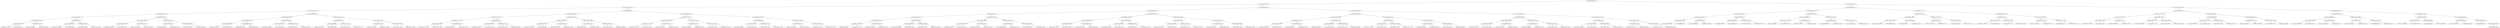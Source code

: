 digraph G{
1388991701 [label="Node{data=[9601, 9601]}"]
1388991701 -> 831074877
831074877 [label="Node{data=[9324, 9324]}"]
831074877 -> 2122977513
2122977513 [label="Node{data=[7501, 7501]}"]
2122977513 -> 93254791
93254791 [label="Node{data=[6927, 6927]}"]
93254791 -> 90338335
90338335 [label="Node{data=[6911, 6911]}"]
90338335 -> 2105718356
2105718356 [label="Node{data=[6903, 6903]}"]
2105718356 -> 1394736213
1394736213 [label="Node{data=[6861, 6861]}"]
1394736213 -> 569970810
569970810 [label="Node{data=[949, 949]}"]
569970810 -> 925715158
925715158 [label="Node{data=[917, 917]}"]
569970810 -> 1609923185
1609923185 [label="Node{data=[988, 988]}"]
1394736213 -> 57337486
57337486 [label="Node{data=[6901, 6901]}"]
57337486 -> 1786338393
1786338393 [label="Node{data=[6900, 6900]}"]
57337486 -> 937414714
937414714 [label="Node{data=[6902, 6902]}"]
2105718356 -> 1124930114
1124930114 [label="Node{data=[6907, 6907]}"]
1124930114 -> 386388539
386388539 [label="Node{data=[6905, 6905]}"]
386388539 -> 926736150
926736150 [label="Node{data=[6904, 6904]}"]
386388539 -> 2116786123
2116786123 [label="Node{data=[6906, 6906]}"]
1124930114 -> 1436489038
1436489038 [label="Node{data=[6909, 6909]}"]
1436489038 -> 2082509772
2082509772 [label="Node{data=[6908, 6908]}"]
1436489038 -> 766846769
766846769 [label="Node{data=[6910, 6910]}"]
90338335 -> 260204675
260204675 [label="Node{data=[6919, 6919]}"]
260204675 -> 580532568
580532568 [label="Node{data=[6915, 6915]}"]
580532568 -> 1524396084
1524396084 [label="Node{data=[6913, 6913]}"]
1524396084 -> 1582582001
1582582001 [label="Node{data=[6912, 6912]}"]
1524396084 -> 1116661192
1116661192 [label="Node{data=[6914, 6914]}"]
580532568 -> 825054264
825054264 [label="Node{data=[6917, 6917]}"]
825054264 -> 139059193
139059193 [label="Node{data=[6916, 6916]}"]
825054264 -> 1948650945
1948650945 [label="Node{data=[6918, 6918]}"]
260204675 -> 1093862952
1093862952 [label="Node{data=[6923, 6923]}"]
1093862952 -> 451151522
451151522 [label="Node{data=[6921, 6921]}"]
451151522 -> 1544860688
1544860688 [label="Node{data=[6920, 6920]}"]
451151522 -> 404283990
404283990 [label="Node{data=[6922, 6922]}"]
1093862952 -> 1094956347
1094956347 [label="Node{data=[6925, 6925]}"]
1094956347 -> 2066246311
2066246311 [label="Node{data=[6924, 6924]}"]
1094956347 -> 48621030
48621030 [label="Node{data=[6926, 6926]}"]
93254791 -> 1571863998
1571863998 [label="Node{data=[6943, 6943]}"]
1571863998 -> 25571678
25571678 [label="Node{data=[6935, 6935]}"]
25571678 -> 969084571
969084571 [label="Node{data=[6931, 6931]}"]
969084571 -> 337905296
337905296 [label="Node{data=[6929, 6929]}"]
337905296 -> 1285620967
1285620967 [label="Node{data=[6928, 6928]}"]
337905296 -> 2082324716
2082324716 [label="Node{data=[6930, 6930]}"]
969084571 -> 1561050658
1561050658 [label="Node{data=[6933, 6933]}"]
1561050658 -> 1773085589
1773085589 [label="Node{data=[6932, 6932]}"]
1561050658 -> 762152059
762152059 [label="Node{data=[6934, 6934]}"]
25571678 -> 1063594906
1063594906 [label="Node{data=[6939, 6939]}"]
1063594906 -> 1067411706
1067411706 [label="Node{data=[6937, 6937]}"]
1067411706 -> 800868119
800868119 [label="Node{data=[6936, 6936]}"]
1067411706 -> 1848856775
1848856775 [label="Node{data=[6938, 6938]}"]
1063594906 -> 2023526240
2023526240 [label="Node{data=[6941, 6941]}"]
2023526240 -> 1006690353
1006690353 [label="Node{data=[6940, 6940]}"]
2023526240 -> 1900649561
1900649561 [label="Node{data=[6942, 6942]}"]
1571863998 -> 92823519
92823519 [label="Node{data=[7484, 7484]}"]
92823519 -> 435365761
435365761 [label="Node{data=[6947, 6947]}"]
435365761 -> 583618022
583618022 [label="Node{data=[6945, 6945]}"]
583618022 -> 534754994
534754994 [label="Node{data=[6944, 6944]}"]
583618022 -> 1483633713
1483633713 [label="Node{data=[6946, 6946]}"]
435365761 -> 1478598546
1478598546 [label="Node{data=[7031, 7031]}"]
1478598546 -> 820993805
820993805 [label="Node{data=[6952, 6952]}"]
1478598546 -> 1390871940
1390871940 [label="Node{data=[7457, 7457]}"]
92823519 -> 2030251029
2030251029 [label="Node{data=[7497, 7497]}"]
2030251029 -> 755687848
755687848 [label="Node{data=[7495, 7495]}"]
755687848 -> 1742193715
1742193715 [label="Node{data=[7494, 7494]}"]
755687848 -> 234239592
234239592 [label="Node{data=[7496, 7496]}"]
2030251029 -> 1836437575
1836437575 [label="Node{data=[7499, 7499]}"]
1836437575 -> 386427872
386427872 [label="Node{data=[7498, 7498]}"]
1836437575 -> 1319621486
1319621486 [label="Node{data=[7500, 7500]}"]
2122977513 -> 1918826916
1918826916 [label="Node{data=[9209, 9209]}"]
1918826916 -> 837478464
837478464 [label="Node{data=[9193, 9193]}"]
837478464 -> 1701434102
1701434102 [label="Node{data=[9124, 9124]}"]
1701434102 -> 363155862
363155862 [label="Node{data=[7505, 7505]}"]
363155862 -> 280172895
280172895 [label="Node{data=[7503, 7503]}"]
280172895 -> 1987922913
1987922913 [label="Node{data=[7502, 7502]}"]
280172895 -> 1562954170
1562954170 [label="Node{data=[7504, 7504]}"]
363155862 -> 1648233064
1648233064 [label="Node{data=[8849, 8849]}"]
1648233064 -> 1783602833
1783602833 [label="Node{data=[7506, 7506]}"]
1648233064 -> 1987179130
1987179130 [label="Node{data=[9026, 9026]}"]
1701434102 -> 1829732375
1829732375 [label="Node{data=[9189, 9189]}"]
1829732375 -> 2146478740
2146478740 [label="Node{data=[9187, 9187]}"]
2146478740 -> 1767708909
1767708909 [label="Node{data=[9151, 9151]}"]
2146478740 -> 273073566
273073566 [label="Node{data=[9188, 9188]}"]
1829732375 -> 22606009
22606009 [label="Node{data=[9191, 9191]}"]
22606009 -> 2072403468
2072403468 [label="Node{data=[9190, 9190]}"]
22606009 -> 2048768993
2048768993 [label="Node{data=[9192, 9192]}"]
837478464 -> 1548872457
1548872457 [label="Node{data=[9201, 9201]}"]
1548872457 -> 441058562
441058562 [label="Node{data=[9197, 9197]}"]
441058562 -> 1400200825
1400200825 [label="Node{data=[9195, 9195]}"]
1400200825 -> 1142961477
1142961477 [label="Node{data=[9194, 9194]}"]
1400200825 -> 402298731
402298731 [label="Node{data=[9196, 9196]}"]
441058562 -> 1565717123
1565717123 [label="Node{data=[9199, 9199]}"]
1565717123 -> 615377350
615377350 [label="Node{data=[9198, 9198]}"]
1565717123 -> 1633843723
1633843723 [label="Node{data=[9200, 9200]}"]
1548872457 -> 576780419
576780419 [label="Node{data=[9205, 9205]}"]
576780419 -> 1751961766
1751961766 [label="Node{data=[9203, 9203]}"]
1751961766 -> 600111028
600111028 [label="Node{data=[9202, 9202]}"]
1751961766 -> 1359246309
1359246309 [label="Node{data=[9204, 9204]}"]
576780419 -> 1954885030
1954885030 [label="Node{data=[9207, 9207]}"]
1954885030 -> 2061646448
2061646448 [label="Node{data=[9206, 9206]}"]
1954885030 -> 2115967951
2115967951 [label="Node{data=[9208, 9208]}"]
1918826916 -> 209110194
209110194 [label="Node{data=[9225, 9225]}"]
209110194 -> 1363357831
1363357831 [label="Node{data=[9217, 9217]}"]
1363357831 -> 974758245
974758245 [label="Node{data=[9213, 9213]}"]
974758245 -> 1021187210
1021187210 [label="Node{data=[9211, 9211]}"]
1021187210 -> 104269047
104269047 [label="Node{data=[9210, 9210]}"]
1021187210 -> 1312345022
1312345022 [label="Node{data=[9212, 9212]}"]
974758245 -> 962414997
962414997 [label="Node{data=[9215, 9215]}"]
962414997 -> 1969971312
1969971312 [label="Node{data=[9214, 9214]}"]
962414997 -> 1271255702
1271255702 [label="Node{data=[9216, 9216]}"]
1363357831 -> 1135117675
1135117675 [label="Node{data=[9221, 9221]}"]
1135117675 -> 283802986
283802986 [label="Node{data=[9219, 9219]}"]
283802986 -> 1043134439
1043134439 [label="Node{data=[9218, 9218]}"]
283802986 -> 1528353750
1528353750 [label="Node{data=[9220, 9220]}"]
1135117675 -> 1553765891
1553765891 [label="Node{data=[9223, 9223]}"]
1553765891 -> 534684119
534684119 [label="Node{data=[9222, 9222]}"]
1553765891 -> 1184165380
1184165380 [label="Node{data=[9224, 9224]}"]
209110194 -> 1527710563
1527710563 [label="Node{data=[9233, 9233]}"]
1527710563 -> 1662757519
1662757519 [label="Node{data=[9229, 9229]}"]
1662757519 -> 161574690
161574690 [label="Node{data=[9227, 9227]}"]
161574690 -> 1755595996
1755595996 [label="Node{data=[9226, 9226]}"]
161574690 -> 1267947184
1267947184 [label="Node{data=[9228, 9228]}"]
1662757519 -> 1969410719
1969410719 [label="Node{data=[9231, 9231]}"]
1969410719 -> 2008578926
2008578926 [label="Node{data=[9230, 9230]}"]
1969410719 -> 1039160289
1039160289 [label="Node{data=[9232, 9232]}"]
1527710563 -> 1820832825
1820832825 [label="Node{data=[9237, 9237]}"]
1820832825 -> 252867868
252867868 [label="Node{data=[9235, 9235]}"]
252867868 -> 1002769563
1002769563 [label="Node{data=[9234, 9234]}"]
252867868 -> 76889945
76889945 [label="Node{data=[9236, 9236]}"]
1820832825 -> 1432511886
1432511886 [label="Node{data=[9239, 9239]}"]
1432511886 -> 1237602475
1237602475 [label="Node{data=[9238, 9238]}"]
1432511886 -> 1517698268
1517698268 [label="Node{data=[9323, 9323]}"]
831074877 -> 2008334140
2008334140 [label="Node{data=[9388, 9388]}"]
2008334140 -> 826075729
826075729 [label="Node{data=[9356, 9356]}"]
826075729 -> 1519826389
1519826389 [label="Node{data=[9340, 9340]}"]
1519826389 -> 829289095
829289095 [label="Node{data=[9332, 9332]}"]
829289095 -> 1676863177
1676863177 [label="Node{data=[9328, 9328]}"]
1676863177 -> 902493828
902493828 [label="Node{data=[9326, 9326]}"]
902493828 -> 1511900661
1511900661 [label="Node{data=[9325, 9325]}"]
902493828 -> 79363579
79363579 [label="Node{data=[9327, 9327]}"]
1676863177 -> 1879742219
1879742219 [label="Node{data=[9330, 9330]}"]
1879742219 -> 311832920
311832920 [label="Node{data=[9329, 9329]}"]
1879742219 -> 638614674
638614674 [label="Node{data=[9331, 9331]}"]
829289095 -> 1972766862
1972766862 [label="Node{data=[9336, 9336]}"]
1972766862 -> 1358982136
1358982136 [label="Node{data=[9334, 9334]}"]
1358982136 -> 1916771441
1916771441 [label="Node{data=[9333, 9333]}"]
1358982136 -> 1466866248
1466866248 [label="Node{data=[9335, 9335]}"]
1972766862 -> 318323283
318323283 [label="Node{data=[9338, 9338]}"]
318323283 -> 1081396319
1081396319 [label="Node{data=[9337, 9337]}"]
318323283 -> 1319509044
1319509044 [label="Node{data=[9339, 9339]}"]
1519826389 -> 1832477554
1832477554 [label="Node{data=[9348, 9348]}"]
1832477554 -> 919205668
919205668 [label="Node{data=[9344, 9344]}"]
919205668 -> 1354355606
1354355606 [label="Node{data=[9342, 9342]}"]
1354355606 -> 771760649
771760649 [label="Node{data=[9341, 9341]}"]
1354355606 -> 134538824
134538824 [label="Node{data=[9343, 9343]}"]
919205668 -> 1896698043
1896698043 [label="Node{data=[9346, 9346]}"]
1896698043 -> 1874200687
1874200687 [label="Node{data=[9345, 9345]}"]
1896698043 -> 1074364410
1074364410 [label="Node{data=[9347, 9347]}"]
1832477554 -> 1871771413
1871771413 [label="Node{data=[9352, 9352]}"]
1871771413 -> 1954806484
1954806484 [label="Node{data=[9350, 9350]}"]
1954806484 -> 732520795
732520795 [label="Node{data=[9349, 9349]}"]
1954806484 -> 550780283
550780283 [label="Node{data=[9351, 9351]}"]
1871771413 -> 1209294379
1209294379 [label="Node{data=[9354, 9354]}"]
1209294379 -> 598366375
598366375 [label="Node{data=[9353, 9353]}"]
1209294379 -> 1130976816
1130976816 [label="Node{data=[9355, 9355]}"]
826075729 -> 1113035971
1113035971 [label="Node{data=[9372, 9372]}"]
1113035971 -> 676884388
676884388 [label="Node{data=[9364, 9364]}"]
676884388 -> 1506174312
1506174312 [label="Node{data=[9360, 9360]}"]
1506174312 -> 1352102070
1352102070 [label="Node{data=[9358, 9358]}"]
1352102070 -> 773326827
773326827 [label="Node{data=[9357, 9357]}"]
1352102070 -> 1171679427
1171679427 [label="Node{data=[9359, 9359]}"]
1506174312 -> 802273332
802273332 [label="Node{data=[9362, 9362]}"]
802273332 -> 1143500728
1143500728 [label="Node{data=[9361, 9361]}"]
802273332 -> 719392649
719392649 [label="Node{data=[9363, 9363]}"]
676884388 -> 1544022630
1544022630 [label="Node{data=[9368, 9368]}"]
1544022630 -> 2125851082
2125851082 [label="Node{data=[9366, 9366]}"]
2125851082 -> 2036796427
2036796427 [label="Node{data=[9365, 9365]}"]
2125851082 -> 1540938217
1540938217 [label="Node{data=[9367, 9367]}"]
1544022630 -> 955210798
955210798 [label="Node{data=[9370, 9370]}"]
955210798 -> 1766136128
1766136128 [label="Node{data=[9369, 9369]}"]
955210798 -> 671303479
671303479 [label="Node{data=[9371, 9371]}"]
1113035971 -> 898221135
898221135 [label="Node{data=[9380, 9380]}"]
898221135 -> 2009460988
2009460988 [label="Node{data=[9376, 9376]}"]
2009460988 -> 906721373
906721373 [label="Node{data=[9374, 9374]}"]
906721373 -> 67349332
67349332 [label="Node{data=[9373, 9373]}"]
906721373 -> 2136189991
2136189991 [label="Node{data=[9375, 9375]}"]
2009460988 -> 667545889
667545889 [label="Node{data=[9378, 9378]}"]
667545889 -> 1257094165
1257094165 [label="Node{data=[9377, 9377]}"]
667545889 -> 1395517207
1395517207 [label="Node{data=[9379, 9379]}"]
898221135 -> 838687681
838687681 [label="Node{data=[9384, 9384]}"]
838687681 -> 1498801190
1498801190 [label="Node{data=[9382, 9382]}"]
1498801190 -> 2122311181
2122311181 [label="Node{data=[9381, 9381]}"]
1498801190 -> 1121366922
1121366922 [label="Node{data=[9383, 9383]}"]
838687681 -> 422497090
422497090 [label="Node{data=[9386, 9386]}"]
422497090 -> 1865185429
1865185429 [label="Node{data=[9385, 9385]}"]
422497090 -> 1851958515
1851958515 [label="Node{data=[9387, 9387]}"]
2008334140 -> 434049110
434049110 [label="Node{data=[9486, 9486]}"]
434049110 -> 1984216308
1984216308 [label="Node{data=[9470, 9470]}"]
1984216308 -> 2048957049
2048957049 [label="Node{data=[9396, 9396]}"]
2048957049 -> 27192562
27192562 [label="Node{data=[9392, 9392]}"]
27192562 -> 1612841271
1612841271 [label="Node{data=[9390, 9390]}"]
1612841271 -> 861057755
861057755 [label="Node{data=[9389, 9389]}"]
1612841271 -> 1306461594
1306461594 [label="Node{data=[9391, 9391]}"]
27192562 -> 995137967
995137967 [label="Node{data=[9394, 9394]}"]
995137967 -> 1259019339
1259019339 [label="Node{data=[9393, 9393]}"]
995137967 -> 1844030363
1844030363 [label="Node{data=[9395, 9395]}"]
2048957049 -> 1479512169
1479512169 [label="Node{data=[9400, 9400]}"]
1479512169 -> 1737357090
1737357090 [label="Node{data=[9398, 9398]}"]
1737357090 -> 1962362588
1962362588 [label="Node{data=[9397, 9397]}"]
1737357090 -> 1424133802
1424133802 [label="Node{data=[9399, 9399]}"]
1479512169 -> 1894441095
1894441095 [label="Node{data=[9468, 9468]}"]
1894441095 -> 2018917727
2018917727 [label="Node{data=[9401, 9401]}"]
1894441095 -> 911820079
911820079 [label="Node{data=[9469, 9469]}"]
1984216308 -> 1980631696
1980631696 [label="Node{data=[9478, 9478]}"]
1980631696 -> 1372004878
1372004878 [label="Node{data=[9474, 9474]}"]
1372004878 -> 405946796
405946796 [label="Node{data=[9472, 9472]}"]
405946796 -> 1690181560
1690181560 [label="Node{data=[9471, 9471]}"]
405946796 -> 1650639669
1650639669 [label="Node{data=[9473, 9473]}"]
1372004878 -> 173890085
173890085 [label="Node{data=[9476, 9476]}"]
173890085 -> 6833635
6833635 [label="Node{data=[9475, 9475]}"]
173890085 -> 348117385
348117385 [label="Node{data=[9477, 9477]}"]
1980631696 -> 1613814592
1613814592 [label="Node{data=[9482, 9482]}"]
1613814592 -> 6039825
6039825 [label="Node{data=[9480, 9480]}"]
6039825 -> 1113138084
1113138084 [label="Node{data=[9479, 9479]}"]
6039825 -> 675338743
675338743 [label="Node{data=[9481, 9481]}"]
1613814592 -> 1313668452
1313668452 [label="Node{data=[9484, 9484]}"]
1313668452 -> 792281373
792281373 [label="Node{data=[9483, 9483]}"]
1313668452 -> 611713885
611713885 [label="Node{data=[9485, 9485]}"]
434049110 -> 173533509
173533509 [label="Node{data=[9502, 9502]}"]
173533509 -> 601457334
601457334 [label="Node{data=[9494, 9494]}"]
601457334 -> 1175260793
1175260793 [label="Node{data=[9490, 9490]}"]
1175260793 -> 1391821070
1391821070 [label="Node{data=[9488, 9488]}"]
1391821070 -> 1742555092
1742555092 [label="Node{data=[9487, 9487]}"]
1391821070 -> 142517675
142517675 [label="Node{data=[9489, 9489]}"]
1175260793 -> 640551963
640551963 [label="Node{data=[9492, 9492]}"]
640551963 -> 1487737889
1487737889 [label="Node{data=[9491, 9491]}"]
640551963 -> 1430457095
1430457095 [label="Node{data=[9493, 9493]}"]
601457334 -> 678281209
678281209 [label="Node{data=[9498, 9498]}"]
678281209 -> 2129997883
2129997883 [label="Node{data=[9496, 9496]}"]
2129997883 -> 1313419224
1313419224 [label="Node{data=[9495, 9495]}"]
2129997883 -> 60759589
60759589 [label="Node{data=[9497, 9497]}"]
678281209 -> 1187576792
1187576792 [label="Node{data=[9500, 9500]}"]
1187576792 -> 292257746
292257746 [label="Node{data=[9499, 9499]}"]
1187576792 -> 383493576
383493576 [label="Node{data=[9501, 9501]}"]
173533509 -> 1833889536
1833889536 [label="Node{data=[9510, 9510]}"]
1833889536 -> 1826213706
1826213706 [label="Node{data=[9506, 9506]}"]
1826213706 -> 637970668
637970668 [label="Node{data=[9504, 9504]}"]
637970668 -> 1840819201
1840819201 [label="Node{data=[9503, 9503]}"]
637970668 -> 2006214745
2006214745 [label="Node{data=[9505, 9505]}"]
1826213706 -> 1427458686
1427458686 [label="Node{data=[9508, 9508]}"]
1427458686 -> 1187502584
1187502584 [label="Node{data=[9507, 9507]}"]
1427458686 -> 1849142661
1849142661 [label="Node{data=[9509, 9509]}"]
1833889536 -> 984995514
984995514 [label="Node{data=[9544, 9544]}"]
984995514 -> 1166814504
1166814504 [label="Node{data=[9512, 9512]}"]
1166814504 -> 1039938680
1039938680 [label="Node{data=[9511, 9511]}"]
1166814504 -> 1853156807
1853156807 [label="Node{data=[9513, 9513]}"]
984995514 -> 2061563573
2061563573 [label="Node{data=[9599, 9599]}"]
2061563573 -> 1579250092
1579250092 [label="Node{data=[9570, 9570]}"]
2061563573 -> 44224996
44224996 [label="Node{data=[9600, 9600]}"]
1388991701 -> 1274089122
1274089122 [label="Node{data=[9733, 9733]}"]
1274089122 -> 920198199
920198199 [label="Node{data=[9633, 9633]}"]
920198199 -> 1663088465
1663088465 [label="Node{data=[9617, 9617]}"]
1663088465 -> 2006546208
2006546208 [label="Node{data=[9609, 9609]}"]
2006546208 -> 878633839
878633839 [label="Node{data=[9605, 9605]}"]
878633839 -> 1243117943
1243117943 [label="Node{data=[9603, 9603]}"]
1243117943 -> 744805722
744805722 [label="Node{data=[9602, 9602]}"]
1243117943 -> 284727169
284727169 [label="Node{data=[9604, 9604]}"]
878633839 -> 1400785770
1400785770 [label="Node{data=[9607, 9607]}"]
1400785770 -> 1512326067
1512326067 [label="Node{data=[9606, 9606]}"]
1400785770 -> 1348502440
1348502440 [label="Node{data=[9608, 9608]}"]
2006546208 -> 82854586
82854586 [label="Node{data=[9613, 9613]}"]
82854586 -> 636779605
636779605 [label="Node{data=[9611, 9611]}"]
636779605 -> 1572182659
1572182659 [label="Node{data=[9610, 9610]}"]
636779605 -> 152842078
152842078 [label="Node{data=[9612, 9612]}"]
82854586 -> 260000085
260000085 [label="Node{data=[9615, 9615]}"]
260000085 -> 166693435
166693435 [label="Node{data=[9614, 9614]}"]
260000085 -> 2021619719
2021619719 [label="Node{data=[9616, 9616]}"]
1663088465 -> 275893897
275893897 [label="Node{data=[9625, 9625]}"]
275893897 -> 1706104883
1706104883 [label="Node{data=[9621, 9621]}"]
1706104883 -> 284879084
284879084 [label="Node{data=[9619, 9619]}"]
284879084 -> 331748788
331748788 [label="Node{data=[9618, 9618]}"]
284879084 -> 224232643
224232643 [label="Node{data=[9620, 9620]}"]
1706104883 -> 1614837211
1614837211 [label="Node{data=[9623, 9623]}"]
1614837211 -> 658132151
658132151 [label="Node{data=[9622, 9622]}"]
1614837211 -> 83002961
83002961 [label="Node{data=[9624, 9624]}"]
275893897 -> 1701339536
1701339536 [label="Node{data=[9629, 9629]}"]
1701339536 -> 115686987
115686987 [label="Node{data=[9627, 9627]}"]
115686987 -> 1942980052
1942980052 [label="Node{data=[9626, 9626]}"]
115686987 -> 1671386610
1671386610 [label="Node{data=[9628, 9628]}"]
1701339536 -> 1163779312
1163779312 [label="Node{data=[9631, 9631]}"]
1163779312 -> 1793439094
1793439094 [label="Node{data=[9630, 9630]}"]
1163779312 -> 1703640283
1703640283 [label="Node{data=[9632, 9632]}"]
920198199 -> 2082641245
2082641245 [label="Node{data=[9717, 9717]}"]
2082641245 -> 1471380597
1471380597 [label="Node{data=[9709, 9709]}"]
1471380597 -> 280641008
280641008 [label="Node{data=[9637, 9637]}"]
280641008 -> 778696344
778696344 [label="Node{data=[9635, 9635]}"]
778696344 -> 1183389301
1183389301 [label="Node{data=[9634, 9634]}"]
778696344 -> 169183749
169183749 [label="Node{data=[9636, 9636]}"]
280641008 -> 1266770698
1266770698 [label="Node{data=[9639, 9639]}"]
1266770698 -> 717066708
717066708 [label="Node{data=[9638, 9638]}"]
1266770698 -> 604573768
604573768 [label="Node{data=[9672, 9672]}"]
1471380597 -> 48948078
48948078 [label="Node{data=[9713, 9713]}"]
48948078 -> 1119045898
1119045898 [label="Node{data=[9711, 9711]}"]
1119045898 -> 71717817
71717817 [label="Node{data=[9710, 9710]}"]
1119045898 -> 1747028009
1747028009 [label="Node{data=[9712, 9712]}"]
48948078 -> 1032189904
1032189904 [label="Node{data=[9715, 9715]}"]
1032189904 -> 1696989811
1696989811 [label="Node{data=[9714, 9714]}"]
1032189904 -> 1405837045
1405837045 [label="Node{data=[9716, 9716]}"]
2082641245 -> 927982693
927982693 [label="Node{data=[9725, 9725]}"]
927982693 -> 635874859
635874859 [label="Node{data=[9721, 9721]}"]
635874859 -> 1879446910
1879446910 [label="Node{data=[9719, 9719]}"]
1879446910 -> 2041827709
2041827709 [label="Node{data=[9718, 9718]}"]
1879446910 -> 832007906
832007906 [label="Node{data=[9720, 9720]}"]
635874859 -> 563091725
563091725 [label="Node{data=[9723, 9723]}"]
563091725 -> 1635603876
1635603876 [label="Node{data=[9722, 9722]}"]
563091725 -> 102914255
102914255 [label="Node{data=[9724, 9724]}"]
927982693 -> 214484631
214484631 [label="Node{data=[9729, 9729]}"]
214484631 -> 758247026
758247026 [label="Node{data=[9727, 9727]}"]
758247026 -> 644505093
644505093 [label="Node{data=[9726, 9726]}"]
758247026 -> 848993831
848993831 [label="Node{data=[9728, 9728]}"]
214484631 -> 2016156317
2016156317 [label="Node{data=[9731, 9731]}"]
2016156317 -> 1514940820
1514940820 [label="Node{data=[9730, 9730]}"]
2016156317 -> 782421678
782421678 [label="Node{data=[9732, 9732]}"]
1274089122 -> 1211041531
1211041531 [label="Node{data=[9837, 9837]}"]
1211041531 -> 1355748753
1355748753 [label="Node{data=[9785, 9785]}"]
1355748753 -> 1811187349
1811187349 [label="Node{data=[9777, 9777]}"]
1811187349 -> 1394340603
1394340603 [label="Node{data=[9737, 9737]}"]
1394340603 -> 1672687293
1672687293 [label="Node{data=[9735, 9735]}"]
1672687293 -> 1266212039
1266212039 [label="Node{data=[9734, 9734]}"]
1672687293 -> 83307283
83307283 [label="Node{data=[9736, 9736]}"]
1394340603 -> 142056796
142056796 [label="Node{data=[9775, 9775]}"]
142056796 -> 1917553705
1917553705 [label="Node{data=[9738, 9738]}"]
142056796 -> 2144925763
2144925763 [label="Node{data=[9776, 9776]}"]
1811187349 -> 1112206104
1112206104 [label="Node{data=[9781, 9781]}"]
1112206104 -> 1994589040
1994589040 [label="Node{data=[9779, 9779]}"]
1994589040 -> 1491592001
1491592001 [label="Node{data=[9778, 9778]}"]
1994589040 -> 1615139582
1615139582 [label="Node{data=[9780, 9780]}"]
1112206104 -> 1967273925
1967273925 [label="Node{data=[9783, 9783]}"]
1967273925 -> 466899614
466899614 [label="Node{data=[9782, 9782]}"]
1967273925 -> 2085508942
2085508942 [label="Node{data=[9784, 9784]}"]
1355748753 -> 877951195
877951195 [label="Node{data=[9793, 9793]}"]
877951195 -> 1347198347
1347198347 [label="Node{data=[9789, 9789]}"]
1347198347 -> 1765107134
1765107134 [label="Node{data=[9787, 9787]}"]
1765107134 -> 1733274609
1733274609 [label="Node{data=[9786, 9786]}"]
1765107134 -> 1883936099
1883936099 [label="Node{data=[9788, 9788]}"]
1347198347 -> 1147072036
1147072036 [label="Node{data=[9791, 9791]}"]
1147072036 -> 100952964
100952964 [label="Node{data=[9790, 9790]}"]
1147072036 -> 470702230
470702230 [label="Node{data=[9792, 9792]}"]
877951195 -> 944453625
944453625 [label="Node{data=[9833, 9833]}"]
944453625 -> 198689050
198689050 [label="Node{data=[9795, 9795]}"]
198689050 -> 782947247
782947247 [label="Node{data=[9794, 9794]}"]
198689050 -> 1074721796
1074721796 [label="Node{data=[9832, 9832]}"]
944453625 -> 555480835
555480835 [label="Node{data=[9835, 9835]}"]
555480835 -> 342961451
342961451 [label="Node{data=[9834, 9834]}"]
555480835 -> 1816048545
1816048545 [label="Node{data=[9836, 9836]}"]
1211041531 -> 1537721590
1537721590 [label="Node{data=[9853, 9853]}"]
1537721590 -> 628786030
628786030 [label="Node{data=[9845, 9845]}"]
628786030 -> 956295839
956295839 [label="Node{data=[9841, 9841]}"]
956295839 -> 566617498
566617498 [label="Node{data=[9839, 9839]}"]
566617498 -> 1142953248
1142953248 [label="Node{data=[9838, 9838]}"]
566617498 -> 900763449
900763449 [label="Node{data=[9840, 9840]}"]
956295839 -> 1918640130
1918640130 [label="Node{data=[9843, 9843]}"]
1918640130 -> 2092688102
2092688102 [label="Node{data=[9842, 9842]}"]
1918640130 -> 947282244
947282244 [label="Node{data=[9844, 9844]}"]
628786030 -> 160364596
160364596 [label="Node{data=[9849, 9849]}"]
160364596 -> 448890167
448890167 [label="Node{data=[9847, 9847]}"]
448890167 -> 961472603
961472603 [label="Node{data=[9846, 9846]}"]
448890167 -> 842646135
842646135 [label="Node{data=[9848, 9848]}"]
160364596 -> 1284031324
1284031324 [label="Node{data=[9851, 9851]}"]
1284031324 -> 1526079431
1526079431 [label="Node{data=[9850, 9850]}"]
1284031324 -> 338966770
338966770 [label="Node{data=[9852, 9852]}"]
1537721590 -> 1751280249
1751280249 [label="Node{data=[9861, 9861]}"]
1751280249 -> 1660605962
1660605962 [label="Node{data=[9857, 9857]}"]
1660605962 -> 144242101
144242101 [label="Node{data=[9855, 9855]}"]
144242101 -> 1038004220
1038004220 [label="Node{data=[9854, 9854]}"]
144242101 -> 1184115612
1184115612 [label="Node{data=[9856, 9856]}"]
1660605962 -> 1919614914
1919614914 [label="Node{data=[9859, 9859]}"]
1919614914 -> 1032886631
1032886631 [label="Node{data=[9858, 9858]}"]
1919614914 -> 1970888806
1970888806 [label="Node{data=[9860, 9860]}"]
1751280249 -> 316046750
316046750 [label="Node{data=[9865, 9865]}"]
316046750 -> 929502441
929502441 [label="Node{data=[9863, 9863]}"]
929502441 -> 235272387
235272387 [label="Node{data=[9862, 9862]}"]
929502441 -> 809616181
809616181 [label="Node{data=[9864, 9864]}"]
316046750 -> 291136046
291136046 [label="Node{data=[9867, 9867]}"]
291136046 -> 504753328
504753328 [label="Node{data=[9866, 9866]}"]
291136046 -> 1064815697
1064815697 [label="Node{data=[9901, 9901]}"]
1064815697 -> 26339553
26339553 [label="Node{data=[9956, 9956]}"]
}